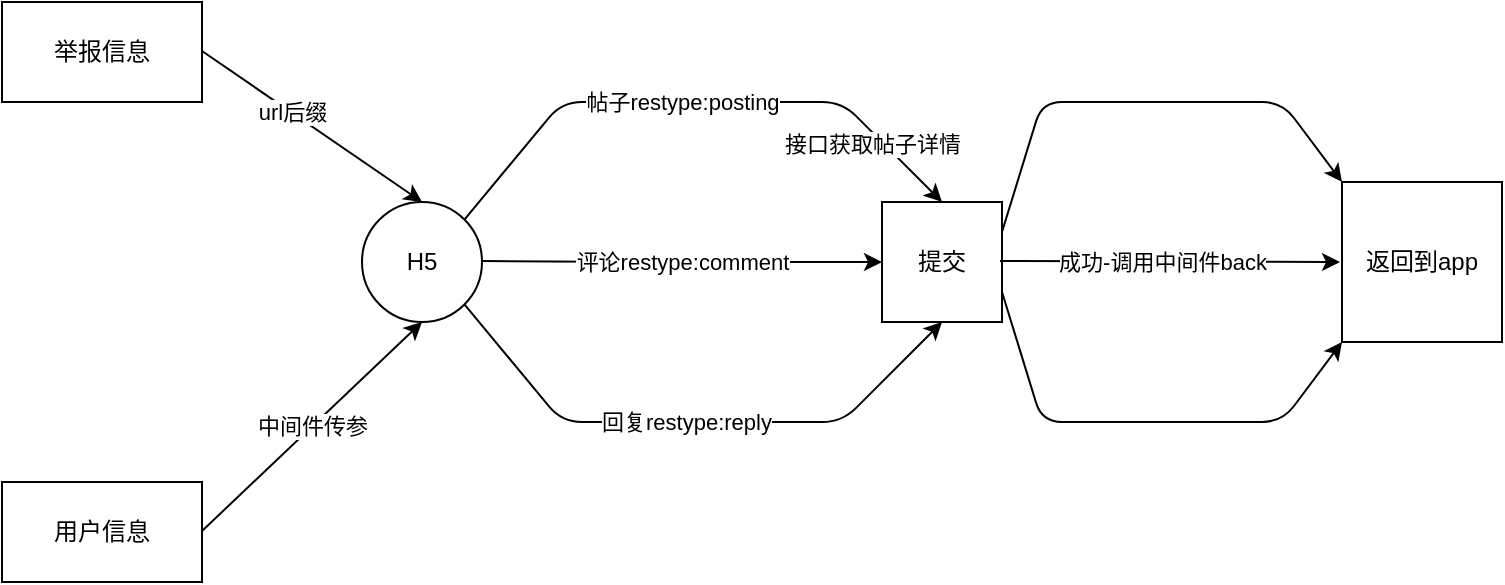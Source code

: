 <mxfile version="14.8.2" type="github"><diagram id="-j-mpVhX7xMkxbTxgipj" name="Page-1"><mxGraphModel dx="1038" dy="556" grid="1" gridSize="10" guides="1" tooltips="1" connect="1" arrows="1" fold="1" page="1" pageScale="1" pageWidth="827" pageHeight="1169" math="0" shadow="0"><root><mxCell id="0"/><mxCell id="1" parent="0"/><mxCell id="2baVjVMkx_M7LIhl-rzm-1" value="举报信息" style="rounded=0;whiteSpace=wrap;html=1;" parent="1" vertex="1"><mxGeometry x="40" y="110" width="100" height="50" as="geometry"/></mxCell><mxCell id="2baVjVMkx_M7LIhl-rzm-2" value="用户信息" style="rounded=0;whiteSpace=wrap;html=1;" parent="1" vertex="1"><mxGeometry x="40" y="350" width="100" height="50" as="geometry"/></mxCell><mxCell id="2baVjVMkx_M7LIhl-rzm-6" value="H5" style="ellipse;whiteSpace=wrap;html=1;" parent="1" vertex="1"><mxGeometry x="220" y="210" width="60" height="60" as="geometry"/></mxCell><mxCell id="2baVjVMkx_M7LIhl-rzm-8" value="" style="endArrow=classic;html=1;entryX=0.5;entryY=0;entryDx=0;entryDy=0;" parent="1" target="2baVjVMkx_M7LIhl-rzm-6" edge="1"><mxGeometry relative="1" as="geometry"><mxPoint x="140" y="134.5" as="sourcePoint"/><mxPoint x="240" y="134.5" as="targetPoint"/></mxGeometry></mxCell><mxCell id="2baVjVMkx_M7LIhl-rzm-9" value="url后缀" style="edgeLabel;resizable=0;html=1;align=center;verticalAlign=middle;" parent="2baVjVMkx_M7LIhl-rzm-8" connectable="0" vertex="1"><mxGeometry relative="1" as="geometry"><mxPoint x="-10" y="-7" as="offset"/></mxGeometry></mxCell><mxCell id="2baVjVMkx_M7LIhl-rzm-10" value="" style="endArrow=classic;html=1;entryX=0.5;entryY=1;entryDx=0;entryDy=0;" parent="1" target="2baVjVMkx_M7LIhl-rzm-6" edge="1"><mxGeometry relative="1" as="geometry"><mxPoint x="140" y="374.5" as="sourcePoint"/><mxPoint x="300" y="374.5" as="targetPoint"/></mxGeometry></mxCell><mxCell id="2baVjVMkx_M7LIhl-rzm-11" value="中间件传参" style="edgeLabel;resizable=0;html=1;align=center;verticalAlign=middle;" parent="2baVjVMkx_M7LIhl-rzm-10" connectable="0" vertex="1"><mxGeometry relative="1" as="geometry"/></mxCell><mxCell id="2baVjVMkx_M7LIhl-rzm-13" value="提交" style="whiteSpace=wrap;html=1;aspect=fixed;" parent="1" vertex="1"><mxGeometry x="480" y="210" width="60" height="60" as="geometry"/></mxCell><mxCell id="2baVjVMkx_M7LIhl-rzm-18" value="" style="endArrow=classic;html=1;exitX=1;exitY=0;exitDx=0;exitDy=0;entryX=0.5;entryY=0;entryDx=0;entryDy=0;" parent="1" source="2baVjVMkx_M7LIhl-rzm-6" target="2baVjVMkx_M7LIhl-rzm-13" edge="1"><mxGeometry relative="1" as="geometry"><mxPoint x="270" y="220" as="sourcePoint"/><mxPoint x="460" y="210" as="targetPoint"/><Array as="points"><mxPoint x="320" y="160"/><mxPoint x="460" y="160"/></Array></mxGeometry></mxCell><mxCell id="2baVjVMkx_M7LIhl-rzm-20" value="帖子restype:posting" style="edgeLabel;html=1;align=center;verticalAlign=middle;resizable=0;points=[];" parent="2baVjVMkx_M7LIhl-rzm-18" vertex="1" connectable="0"><mxGeometry x="-0.12" y="-1" relative="1" as="geometry"><mxPoint x="10" y="-1" as="offset"/></mxGeometry></mxCell><mxCell id="2baVjVMkx_M7LIhl-rzm-36" value="接口获取帖子详情" style="edgeLabel;html=1;align=center;verticalAlign=middle;resizable=0;points=[];" parent="2baVjVMkx_M7LIhl-rzm-18" vertex="1" connectable="0"><mxGeometry x="0.646" y="1" relative="1" as="geometry"><mxPoint y="7" as="offset"/></mxGeometry></mxCell><mxCell id="2baVjVMkx_M7LIhl-rzm-21" value="" style="endArrow=classic;html=1;entryX=0;entryY=0.5;entryDx=0;entryDy=0;" parent="1" target="2baVjVMkx_M7LIhl-rzm-13" edge="1"><mxGeometry relative="1" as="geometry"><mxPoint x="280" y="239.5" as="sourcePoint"/><mxPoint x="380" y="239.5" as="targetPoint"/><Array as="points"><mxPoint x="370" y="240"/></Array></mxGeometry></mxCell><mxCell id="2baVjVMkx_M7LIhl-rzm-23" value="评论restype:comment" style="edgeLabel;html=1;align=center;verticalAlign=middle;resizable=0;points=[];" parent="2baVjVMkx_M7LIhl-rzm-21" vertex="1" connectable="0"><mxGeometry x="0.128" y="-5" relative="1" as="geometry"><mxPoint x="-13" y="-5" as="offset"/></mxGeometry></mxCell><mxCell id="2baVjVMkx_M7LIhl-rzm-25" value="" style="endArrow=classic;html=1;exitX=1;exitY=1;exitDx=0;exitDy=0;entryX=0.5;entryY=1;entryDx=0;entryDy=0;" parent="1" source="2baVjVMkx_M7LIhl-rzm-6" target="2baVjVMkx_M7LIhl-rzm-13" edge="1"><mxGeometry relative="1" as="geometry"><mxPoint x="310" y="290" as="sourcePoint"/><mxPoint x="490" y="310" as="targetPoint"/><Array as="points"><mxPoint x="320" y="320"/><mxPoint x="460" y="320"/></Array></mxGeometry></mxCell><mxCell id="2baVjVMkx_M7LIhl-rzm-27" value="回复restype:reply" style="edgeLabel;html=1;align=center;verticalAlign=middle;resizable=0;points=[];" parent="2baVjVMkx_M7LIhl-rzm-25" vertex="1" connectable="0"><mxGeometry x="0.042" y="-1" relative="1" as="geometry"><mxPoint x="-11" y="-1" as="offset"/></mxGeometry></mxCell><mxCell id="2baVjVMkx_M7LIhl-rzm-28" value="返回到app" style="whiteSpace=wrap;html=1;aspect=fixed;" parent="1" vertex="1"><mxGeometry x="710" y="200" width="80" height="80" as="geometry"/></mxCell><mxCell id="2baVjVMkx_M7LIhl-rzm-29" value="" style="endArrow=classic;html=1;exitX=1;exitY=0.25;exitDx=0;exitDy=0;entryX=0;entryY=0;entryDx=0;entryDy=0;" parent="1" source="2baVjVMkx_M7LIhl-rzm-13" target="2baVjVMkx_M7LIhl-rzm-28" edge="1"><mxGeometry width="50" height="50" relative="1" as="geometry"><mxPoint x="580" y="190" as="sourcePoint"/><mxPoint x="690" y="200" as="targetPoint"/><Array as="points"><mxPoint x="560" y="160"/><mxPoint x="680" y="160"/></Array></mxGeometry></mxCell><mxCell id="2baVjVMkx_M7LIhl-rzm-30" value="" style="endArrow=classic;html=1;entryX=0;entryY=0.5;entryDx=0;entryDy=0;" parent="1" edge="1"><mxGeometry relative="1" as="geometry"><mxPoint x="539" y="239.5" as="sourcePoint"/><mxPoint x="709" y="240" as="targetPoint"/></mxGeometry></mxCell><mxCell id="2baVjVMkx_M7LIhl-rzm-34" value="成功-调用中间件back" style="edgeLabel;html=1;align=center;verticalAlign=middle;resizable=0;points=[];" parent="2baVjVMkx_M7LIhl-rzm-30" vertex="1" connectable="0"><mxGeometry x="-0.12" y="-2" relative="1" as="geometry"><mxPoint x="6" y="-2" as="offset"/></mxGeometry></mxCell><mxCell id="2baVjVMkx_M7LIhl-rzm-32" value="" style="endArrow=classic;html=1;exitX=1;exitY=0.75;exitDx=0;exitDy=0;entryX=0;entryY=1;entryDx=0;entryDy=0;" parent="1" source="2baVjVMkx_M7LIhl-rzm-13" target="2baVjVMkx_M7LIhl-rzm-28" edge="1"><mxGeometry width="50" height="50" relative="1" as="geometry"><mxPoint x="620" y="360" as="sourcePoint"/><mxPoint x="686" y="268" as="targetPoint"/><Array as="points"><mxPoint x="560" y="320"/><mxPoint x="680" y="320"/></Array></mxGeometry></mxCell></root></mxGraphModel></diagram></mxfile>